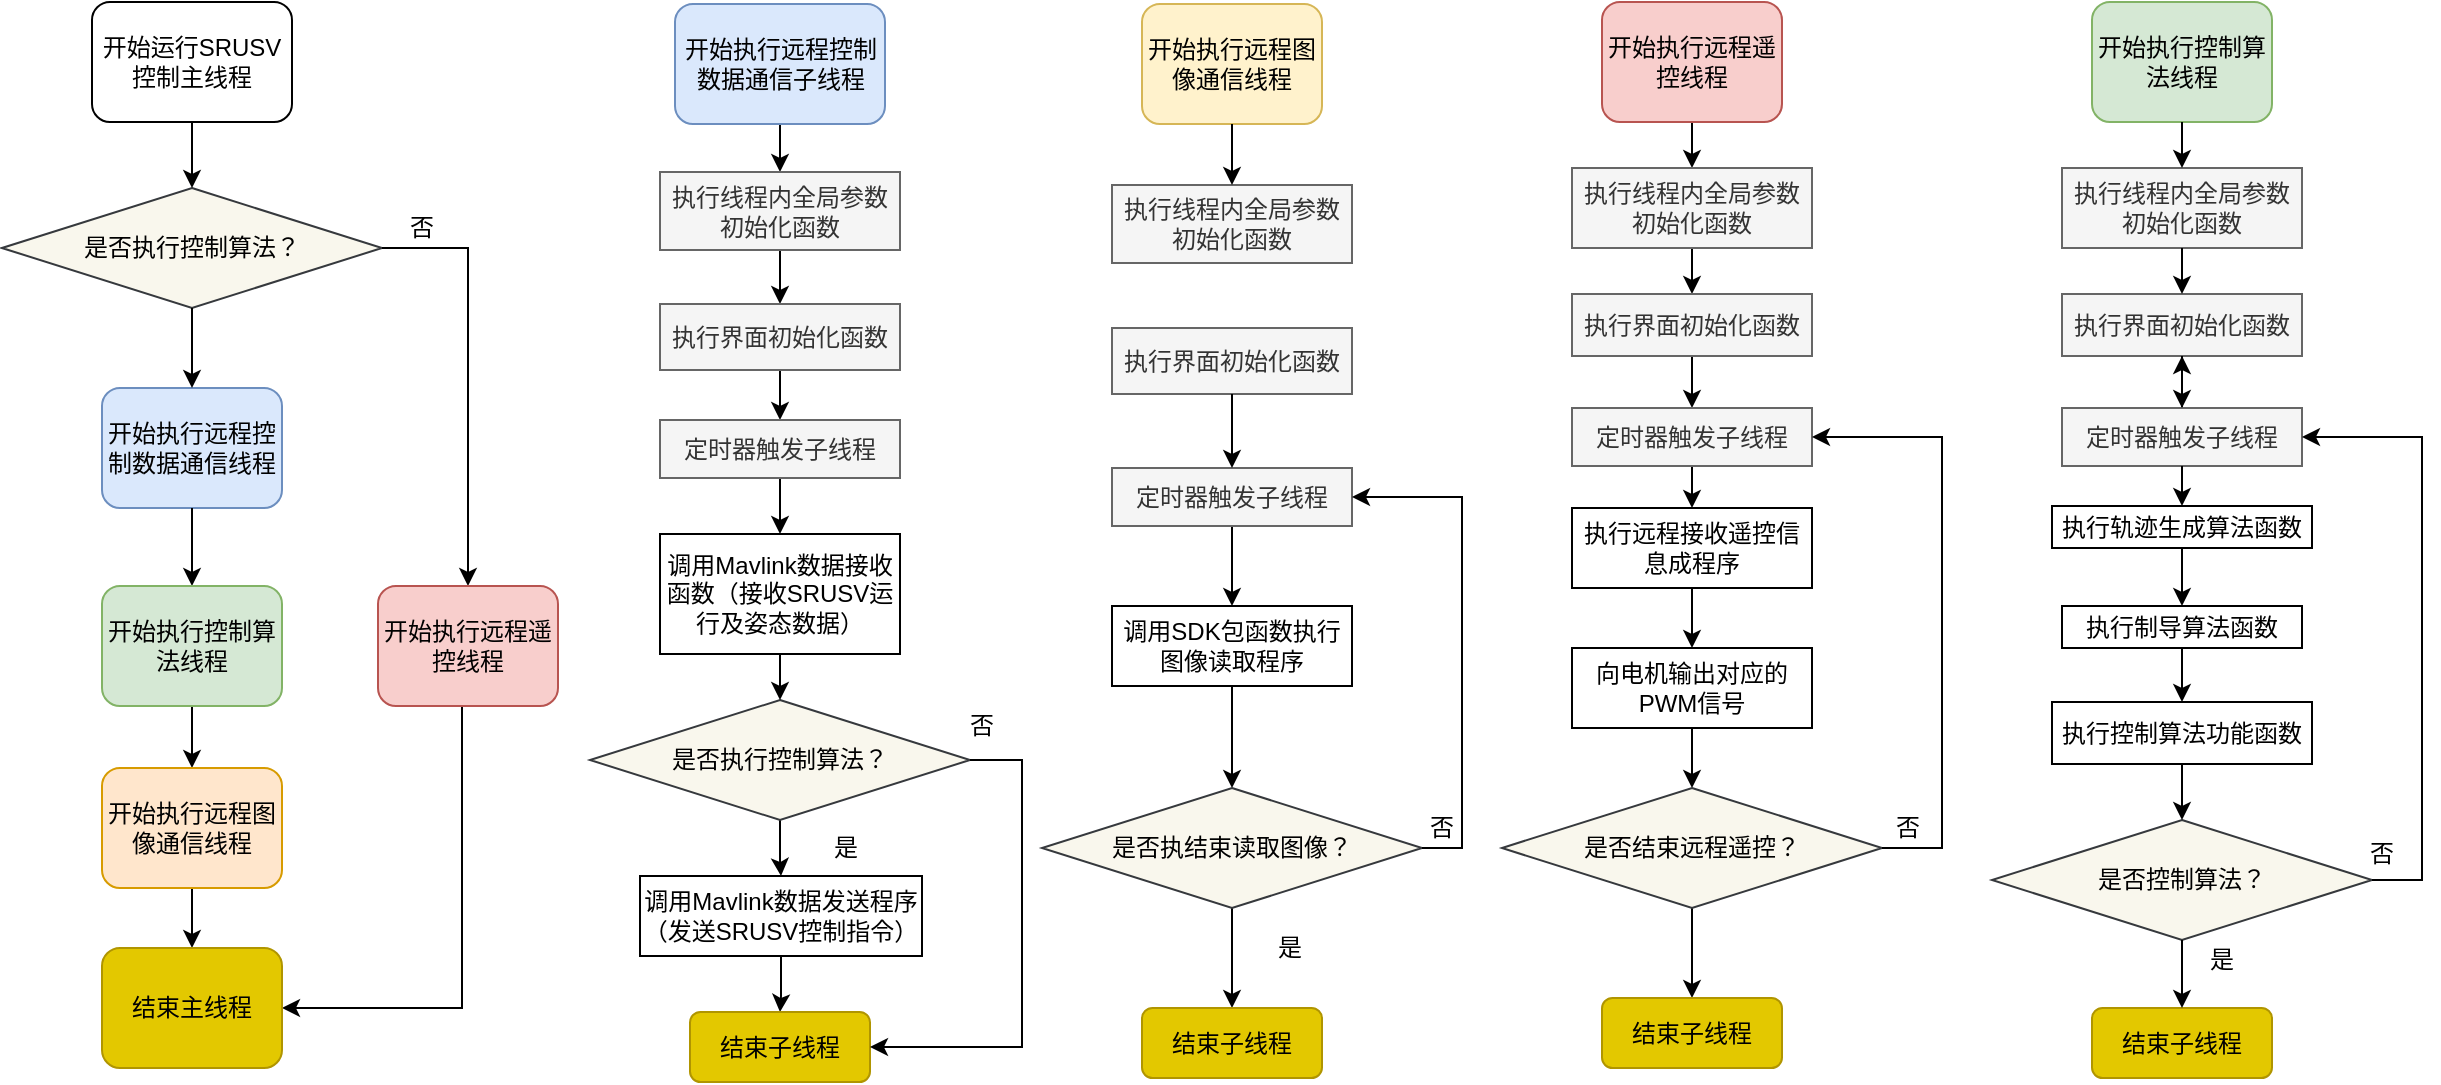 <mxfile version="26.0.16">
  <diagram name="第 1 页" id="dxMBI3Bt_J9zHLQB18-X">
    <mxGraphModel dx="2158" dy="1202" grid="1" gridSize="10" guides="1" tooltips="1" connect="1" arrows="1" fold="1" page="1" pageScale="1" pageWidth="827" pageHeight="1169" math="0" shadow="0">
      <root>
        <mxCell id="0" />
        <mxCell id="1" parent="0" />
        <mxCell id="MSeL3s_0p4WkC4J9_sGm-1" value="" style="edgeStyle=orthogonalEdgeStyle;rounded=0;orthogonalLoop=1;jettySize=auto;html=1;" parent="1" source="MSeL3s_0p4WkC4J9_sGm-2" target="MSeL3s_0p4WkC4J9_sGm-4" edge="1">
          <mxGeometry relative="1" as="geometry" />
        </mxCell>
        <mxCell id="MSeL3s_0p4WkC4J9_sGm-2" value="开始执行远程控制数据通信子线程" style="rounded=1;whiteSpace=wrap;html=1;fillColor=#dae8fc;strokeColor=#6c8ebf;" parent="1" vertex="1">
          <mxGeometry x="566.5" y="231" width="105" height="60" as="geometry" />
        </mxCell>
        <mxCell id="MSeL3s_0p4WkC4J9_sGm-3" value="" style="edgeStyle=orthogonalEdgeStyle;rounded=0;orthogonalLoop=1;jettySize=auto;html=1;entryX=0.5;entryY=0;entryDx=0;entryDy=0;" parent="1" source="MSeL3s_0p4WkC4J9_sGm-4" target="MSeL3s_0p4WkC4J9_sGm-6" edge="1">
          <mxGeometry relative="1" as="geometry">
            <mxPoint x="619" y="417" as="targetPoint" />
          </mxGeometry>
        </mxCell>
        <mxCell id="MSeL3s_0p4WkC4J9_sGm-4" value="执行线程内全局参数初始化函数" style="rounded=0;whiteSpace=wrap;html=1;fillColor=#f5f5f5;fontColor=#333333;strokeColor=#666666;" parent="1" vertex="1">
          <mxGeometry x="559" y="315" width="120" height="39" as="geometry" />
        </mxCell>
        <mxCell id="MSeL3s_0p4WkC4J9_sGm-5" value="" style="edgeStyle=orthogonalEdgeStyle;rounded=0;orthogonalLoop=1;jettySize=auto;html=1;" parent="1" source="MSeL3s_0p4WkC4J9_sGm-6" target="MSeL3s_0p4WkC4J9_sGm-33" edge="1">
          <mxGeometry relative="1" as="geometry" />
        </mxCell>
        <mxCell id="MSeL3s_0p4WkC4J9_sGm-6" value="执行界面初始化函数" style="rounded=0;whiteSpace=wrap;html=1;fillColor=#f5f5f5;fontColor=#333333;strokeColor=#666666;" parent="1" vertex="1">
          <mxGeometry x="559" y="381" width="120" height="33" as="geometry" />
        </mxCell>
        <mxCell id="MSeL3s_0p4WkC4J9_sGm-8" value="开始执行远程图像通信线程" style="rounded=1;whiteSpace=wrap;html=1;fillColor=#fff2cc;strokeColor=#d6b656;" parent="1" vertex="1">
          <mxGeometry x="800" y="231" width="90" height="60" as="geometry" />
        </mxCell>
        <mxCell id="MSeL3s_0p4WkC4J9_sGm-9" value="" style="edgeStyle=orthogonalEdgeStyle;rounded=0;orthogonalLoop=1;jettySize=auto;html=1;" parent="1" source="MSeL3s_0p4WkC4J9_sGm-10" target="MSeL3s_0p4WkC4J9_sGm-12" edge="1">
          <mxGeometry relative="1" as="geometry" />
        </mxCell>
        <mxCell id="MSeL3s_0p4WkC4J9_sGm-10" value="开始执行远程遥控线程" style="rounded=1;whiteSpace=wrap;html=1;fillColor=#f8cecc;strokeColor=#b85450;" parent="1" vertex="1">
          <mxGeometry x="1030" y="230" width="90" height="60" as="geometry" />
        </mxCell>
        <mxCell id="MSeL3s_0p4WkC4J9_sGm-11" value="" style="edgeStyle=orthogonalEdgeStyle;rounded=0;orthogonalLoop=1;jettySize=auto;html=1;" parent="1" source="MSeL3s_0p4WkC4J9_sGm-12" target="MSeL3s_0p4WkC4J9_sGm-14" edge="1">
          <mxGeometry relative="1" as="geometry" />
        </mxCell>
        <mxCell id="MSeL3s_0p4WkC4J9_sGm-12" value="执行线程内全局参数初始化函数" style="rounded=0;whiteSpace=wrap;html=1;fillColor=#f5f5f5;fontColor=#333333;strokeColor=#666666;" parent="1" vertex="1">
          <mxGeometry x="1015" y="313" width="120" height="40" as="geometry" />
        </mxCell>
        <mxCell id="MSeL3s_0p4WkC4J9_sGm-13" value="" style="edgeStyle=orthogonalEdgeStyle;rounded=0;orthogonalLoop=1;jettySize=auto;html=1;" parent="1" source="MSeL3s_0p4WkC4J9_sGm-14" target="MSeL3s_0p4WkC4J9_sGm-57" edge="1">
          <mxGeometry relative="1" as="geometry" />
        </mxCell>
        <mxCell id="MSeL3s_0p4WkC4J9_sGm-14" value="执行界面初始化函数" style="rounded=0;whiteSpace=wrap;html=1;fillColor=#f5f5f5;fontColor=#333333;strokeColor=#666666;" parent="1" vertex="1">
          <mxGeometry x="1015" y="376" width="120" height="31" as="geometry" />
        </mxCell>
        <mxCell id="MSeL3s_0p4WkC4J9_sGm-15" value="开始执行控制算法线程" style="rounded=1;whiteSpace=wrap;html=1;fillColor=#d5e8d4;strokeColor=#82b366;" parent="1" vertex="1">
          <mxGeometry x="1275" y="230" width="90" height="60" as="geometry" />
        </mxCell>
        <mxCell id="MSeL3s_0p4WkC4J9_sGm-16" value="开始运行SRUSV控制主线程" style="rounded=1;whiteSpace=wrap;html=1;" parent="1" vertex="1">
          <mxGeometry x="275" y="230" width="100" height="60" as="geometry" />
        </mxCell>
        <mxCell id="MSeL3s_0p4WkC4J9_sGm-17" value="开始执行远程控制数据通信线程" style="rounded=1;whiteSpace=wrap;html=1;fillColor=#dae8fc;strokeColor=#6c8ebf;" parent="1" vertex="1">
          <mxGeometry x="280" y="423" width="90" height="60" as="geometry" />
        </mxCell>
        <mxCell id="MSeL3s_0p4WkC4J9_sGm-18" value="是否执行控制算法？" style="rhombus;whiteSpace=wrap;html=1;fillColor=#f9f7ed;strokeColor=#36393d;" parent="1" vertex="1">
          <mxGeometry x="230" y="323" width="190" height="60" as="geometry" />
        </mxCell>
        <mxCell id="MSeL3s_0p4WkC4J9_sGm-19" value="" style="endArrow=classic;html=1;rounded=0;exitX=0.5;exitY=1;exitDx=0;exitDy=0;" parent="1" source="MSeL3s_0p4WkC4J9_sGm-18" target="MSeL3s_0p4WkC4J9_sGm-17" edge="1">
          <mxGeometry width="50" height="50" relative="1" as="geometry">
            <mxPoint x="610" y="753" as="sourcePoint" />
            <mxPoint x="660" y="703" as="targetPoint" />
          </mxGeometry>
        </mxCell>
        <mxCell id="MSeL3s_0p4WkC4J9_sGm-20" value="" style="endArrow=classic;html=1;rounded=0;edgeStyle=elbowEdgeStyle;entryX=1;entryY=0.5;entryDx=0;entryDy=0;" parent="1" target="MSeL3s_0p4WkC4J9_sGm-31" edge="1">
          <mxGeometry width="50" height="50" relative="1" as="geometry">
            <mxPoint x="460" y="581" as="sourcePoint" />
            <mxPoint x="380" y="723" as="targetPoint" />
            <Array as="points">
              <mxPoint x="460" y="731" />
            </Array>
          </mxGeometry>
        </mxCell>
        <mxCell id="MSeL3s_0p4WkC4J9_sGm-21" value="是" style="text;html=1;align=center;verticalAlign=middle;whiteSpace=wrap;rounded=0;" parent="1" vertex="1">
          <mxGeometry x="631.5" y="643" width="40" height="20" as="geometry" />
        </mxCell>
        <mxCell id="MSeL3s_0p4WkC4J9_sGm-22" value="否" style="text;html=1;align=center;verticalAlign=middle;whiteSpace=wrap;rounded=0;" parent="1" vertex="1">
          <mxGeometry x="420" y="333" width="40" height="20" as="geometry" />
        </mxCell>
        <mxCell id="MSeL3s_0p4WkC4J9_sGm-23" value="" style="endArrow=classic;html=1;rounded=0;exitX=0.5;exitY=1;exitDx=0;exitDy=0;" parent="1" source="MSeL3s_0p4WkC4J9_sGm-17" target="MSeL3s_0p4WkC4J9_sGm-28" edge="1">
          <mxGeometry width="50" height="50" relative="1" as="geometry">
            <mxPoint x="100" y="583" as="sourcePoint" />
            <mxPoint x="325" y="523" as="targetPoint" />
          </mxGeometry>
        </mxCell>
        <mxCell id="MSeL3s_0p4WkC4J9_sGm-24" value="" style="endArrow=classic;html=1;rounded=0;edgeStyle=orthogonalEdgeStyle;exitX=1;exitY=0.5;exitDx=0;exitDy=0;entryX=0.5;entryY=0;entryDx=0;entryDy=0;" parent="1" source="MSeL3s_0p4WkC4J9_sGm-18" target="MSeL3s_0p4WkC4J9_sGm-25" edge="1">
          <mxGeometry width="50" height="50" relative="1" as="geometry">
            <mxPoint x="490" y="643" as="sourcePoint" />
            <mxPoint x="440" y="533" as="targetPoint" />
          </mxGeometry>
        </mxCell>
        <mxCell id="MSeL3s_0p4WkC4J9_sGm-25" value="开始执行远程遥控线程" style="rounded=1;whiteSpace=wrap;html=1;fillColor=#f8cecc;strokeColor=#b85450;" parent="1" vertex="1">
          <mxGeometry x="418" y="522" width="90" height="60" as="geometry" />
        </mxCell>
        <mxCell id="MSeL3s_0p4WkC4J9_sGm-26" value="" style="endArrow=classic;html=1;rounded=0;exitX=0.5;exitY=1;exitDx=0;exitDy=0;entryX=0.5;entryY=0;entryDx=0;entryDy=0;" parent="1" source="MSeL3s_0p4WkC4J9_sGm-16" target="MSeL3s_0p4WkC4J9_sGm-18" edge="1">
          <mxGeometry width="50" height="50" relative="1" as="geometry">
            <mxPoint x="960" y="503" as="sourcePoint" />
            <mxPoint x="1010" y="453" as="targetPoint" />
          </mxGeometry>
        </mxCell>
        <mxCell id="MSeL3s_0p4WkC4J9_sGm-27" value="" style="edgeStyle=orthogonalEdgeStyle;rounded=0;orthogonalLoop=1;jettySize=auto;html=1;" parent="1" source="MSeL3s_0p4WkC4J9_sGm-28" target="MSeL3s_0p4WkC4J9_sGm-30" edge="1">
          <mxGeometry relative="1" as="geometry" />
        </mxCell>
        <mxCell id="MSeL3s_0p4WkC4J9_sGm-28" value="开始执行控制算法线程" style="rounded=1;whiteSpace=wrap;html=1;fillColor=#d5e8d4;strokeColor=#82b366;" parent="1" vertex="1">
          <mxGeometry x="280" y="522" width="90" height="60" as="geometry" />
        </mxCell>
        <mxCell id="MSeL3s_0p4WkC4J9_sGm-29" value="" style="edgeStyle=orthogonalEdgeStyle;rounded=0;orthogonalLoop=1;jettySize=auto;html=1;" parent="1" source="MSeL3s_0p4WkC4J9_sGm-30" target="MSeL3s_0p4WkC4J9_sGm-31" edge="1">
          <mxGeometry relative="1" as="geometry" />
        </mxCell>
        <mxCell id="MSeL3s_0p4WkC4J9_sGm-30" value="开始执行远程图像通信线程" style="rounded=1;whiteSpace=wrap;html=1;fillColor=#ffe6cc;strokeColor=#d79b00;" parent="1" vertex="1">
          <mxGeometry x="280" y="613" width="90" height="60" as="geometry" />
        </mxCell>
        <mxCell id="MSeL3s_0p4WkC4J9_sGm-31" value="结束主线程" style="rounded=1;whiteSpace=wrap;html=1;fillColor=#e3c800;strokeColor=#B09500;fontColor=#000000;" parent="1" vertex="1">
          <mxGeometry x="280" y="703" width="90" height="60" as="geometry" />
        </mxCell>
        <mxCell id="MSeL3s_0p4WkC4J9_sGm-32" value="" style="edgeStyle=orthogonalEdgeStyle;rounded=0;orthogonalLoop=1;jettySize=auto;html=1;" parent="1" source="MSeL3s_0p4WkC4J9_sGm-33" target="MSeL3s_0p4WkC4J9_sGm-34" edge="1">
          <mxGeometry relative="1" as="geometry" />
        </mxCell>
        <mxCell id="MSeL3s_0p4WkC4J9_sGm-33" value="定时器触发子线程" style="rounded=0;whiteSpace=wrap;html=1;fillColor=#f5f5f5;fontColor=#333333;strokeColor=#666666;" parent="1" vertex="1">
          <mxGeometry x="559" y="439" width="120" height="29" as="geometry" />
        </mxCell>
        <mxCell id="MSeL3s_0p4WkC4J9_sGm-34" value="调用Mavlink数据接收函数（接收SRUSV运行及姿态数据）" style="rounded=0;whiteSpace=wrap;html=1;" parent="1" vertex="1">
          <mxGeometry x="559" y="496" width="120" height="60" as="geometry" />
        </mxCell>
        <mxCell id="MSeL3s_0p4WkC4J9_sGm-35" value="" style="edgeStyle=orthogonalEdgeStyle;rounded=0;orthogonalLoop=1;jettySize=auto;html=1;" parent="1" source="MSeL3s_0p4WkC4J9_sGm-36" target="MSeL3s_0p4WkC4J9_sGm-40" edge="1">
          <mxGeometry relative="1" as="geometry" />
        </mxCell>
        <mxCell id="MSeL3s_0p4WkC4J9_sGm-36" value="调用Mavlink数据发送程序（发送SRUSV控制指令）" style="rounded=0;whiteSpace=wrap;html=1;" parent="1" vertex="1">
          <mxGeometry x="549" y="667" width="141" height="40" as="geometry" />
        </mxCell>
        <mxCell id="MSeL3s_0p4WkC4J9_sGm-37" value="" style="edgeStyle=orthogonalEdgeStyle;rounded=0;orthogonalLoop=1;jettySize=auto;html=1;" parent="1" source="MSeL3s_0p4WkC4J9_sGm-38" target="MSeL3s_0p4WkC4J9_sGm-36" edge="1">
          <mxGeometry relative="1" as="geometry" />
        </mxCell>
        <mxCell id="MSeL3s_0p4WkC4J9_sGm-38" value="是否执行控制算法？" style="rhombus;whiteSpace=wrap;html=1;fillColor=#f9f7ed;strokeColor=#36393d;" parent="1" vertex="1">
          <mxGeometry x="524" y="579" width="190" height="60" as="geometry" />
        </mxCell>
        <mxCell id="MSeL3s_0p4WkC4J9_sGm-39" value="" style="endArrow=classic;html=1;rounded=0;exitX=0.5;exitY=1;exitDx=0;exitDy=0;" parent="1" source="MSeL3s_0p4WkC4J9_sGm-34" target="MSeL3s_0p4WkC4J9_sGm-38" edge="1">
          <mxGeometry width="50" height="50" relative="1" as="geometry">
            <mxPoint x="840" y="733" as="sourcePoint" />
            <mxPoint x="890" y="683" as="targetPoint" />
          </mxGeometry>
        </mxCell>
        <mxCell id="MSeL3s_0p4WkC4J9_sGm-40" value="结束子线程" style="rounded=1;whiteSpace=wrap;html=1;fillColor=#e3c800;fontColor=#000000;strokeColor=#B09500;" parent="1" vertex="1">
          <mxGeometry x="574" y="735" width="90" height="35" as="geometry" />
        </mxCell>
        <mxCell id="MSeL3s_0p4WkC4J9_sGm-41" value="执行线程内全局参数初始化函数" style="rounded=0;whiteSpace=wrap;html=1;fillColor=#f5f5f5;fontColor=#333333;strokeColor=#666666;" parent="1" vertex="1">
          <mxGeometry x="785" y="321.5" width="120" height="39" as="geometry" />
        </mxCell>
        <mxCell id="MSeL3s_0p4WkC4J9_sGm-42" value="执行界面初始化函数" style="rounded=0;whiteSpace=wrap;html=1;fillColor=#f5f5f5;fontColor=#333333;strokeColor=#666666;" parent="1" vertex="1">
          <mxGeometry x="785" y="393" width="120" height="33" as="geometry" />
        </mxCell>
        <mxCell id="MSeL3s_0p4WkC4J9_sGm-43" value="" style="edgeStyle=orthogonalEdgeStyle;rounded=0;orthogonalLoop=1;jettySize=auto;html=1;" parent="1" source="MSeL3s_0p4WkC4J9_sGm-44" target="MSeL3s_0p4WkC4J9_sGm-46" edge="1">
          <mxGeometry relative="1" as="geometry" />
        </mxCell>
        <mxCell id="MSeL3s_0p4WkC4J9_sGm-44" value="定时器触发子线程" style="rounded=0;whiteSpace=wrap;html=1;fillColor=#f5f5f5;fontColor=#333333;strokeColor=#666666;" parent="1" vertex="1">
          <mxGeometry x="785" y="463" width="120" height="29" as="geometry" />
        </mxCell>
        <mxCell id="MSeL3s_0p4WkC4J9_sGm-45" value="" style="edgeStyle=orthogonalEdgeStyle;rounded=0;orthogonalLoop=1;jettySize=auto;html=1;" parent="1" source="MSeL3s_0p4WkC4J9_sGm-46" target="MSeL3s_0p4WkC4J9_sGm-49" edge="1">
          <mxGeometry relative="1" as="geometry" />
        </mxCell>
        <mxCell id="MSeL3s_0p4WkC4J9_sGm-46" value="调用SDK包函数执行图像读取程序" style="rounded=0;whiteSpace=wrap;html=1;" parent="1" vertex="1">
          <mxGeometry x="785" y="532" width="120" height="40" as="geometry" />
        </mxCell>
        <mxCell id="MSeL3s_0p4WkC4J9_sGm-47" value="" style="endArrow=classic;html=1;rounded=0;exitX=0.5;exitY=1;exitDx=0;exitDy=0;entryX=0.5;entryY=0;entryDx=0;entryDy=0;" parent="1" source="MSeL3s_0p4WkC4J9_sGm-42" target="MSeL3s_0p4WkC4J9_sGm-44" edge="1">
          <mxGeometry width="50" height="50" relative="1" as="geometry">
            <mxPoint x="700" y="453" as="sourcePoint" />
            <mxPoint x="845" y="433" as="targetPoint" />
          </mxGeometry>
        </mxCell>
        <mxCell id="MSeL3s_0p4WkC4J9_sGm-48" value="" style="edgeStyle=orthogonalEdgeStyle;rounded=0;orthogonalLoop=1;jettySize=auto;html=1;" parent="1" source="MSeL3s_0p4WkC4J9_sGm-49" target="MSeL3s_0p4WkC4J9_sGm-50" edge="1">
          <mxGeometry relative="1" as="geometry" />
        </mxCell>
        <mxCell id="MSeL3s_0p4WkC4J9_sGm-49" value="是否执结束读取图像？" style="rhombus;whiteSpace=wrap;html=1;fillColor=#f9f7ed;strokeColor=#36393d;" parent="1" vertex="1">
          <mxGeometry x="750" y="623" width="190" height="60" as="geometry" />
        </mxCell>
        <mxCell id="MSeL3s_0p4WkC4J9_sGm-50" value="结束子线程" style="rounded=1;whiteSpace=wrap;html=1;fillColor=#e3c800;fontColor=#000000;strokeColor=#B09500;" parent="1" vertex="1">
          <mxGeometry x="800" y="733" width="90" height="35" as="geometry" />
        </mxCell>
        <mxCell id="MSeL3s_0p4WkC4J9_sGm-51" value="" style="endArrow=classic;html=1;rounded=0;edgeStyle=elbowEdgeStyle;entryX=1;entryY=0.5;entryDx=0;entryDy=0;exitX=1;exitY=0.5;exitDx=0;exitDy=0;" parent="1" source="MSeL3s_0p4WkC4J9_sGm-38" target="MSeL3s_0p4WkC4J9_sGm-40" edge="1">
          <mxGeometry width="50" height="50" relative="1" as="geometry">
            <mxPoint x="720" y="610" as="sourcePoint" />
            <mxPoint x="740" y="743" as="targetPoint" />
            <Array as="points">
              <mxPoint x="740" y="683" />
            </Array>
          </mxGeometry>
        </mxCell>
        <mxCell id="MSeL3s_0p4WkC4J9_sGm-52" value="" style="endArrow=classic;html=1;rounded=0;edgeStyle=elbowEdgeStyle;exitX=1;exitY=0.5;exitDx=0;exitDy=0;entryX=1;entryY=0.5;entryDx=0;entryDy=0;" parent="1" source="MSeL3s_0p4WkC4J9_sGm-49" target="MSeL3s_0p4WkC4J9_sGm-44" edge="1">
          <mxGeometry width="50" height="50" relative="1" as="geometry">
            <mxPoint x="990" y="653" as="sourcePoint" />
            <mxPoint x="940" y="797" as="targetPoint" />
            <Array as="points">
              <mxPoint x="960" y="603" />
            </Array>
          </mxGeometry>
        </mxCell>
        <mxCell id="MSeL3s_0p4WkC4J9_sGm-53" value="是" style="text;html=1;align=center;verticalAlign=middle;whiteSpace=wrap;rounded=0;" parent="1" vertex="1">
          <mxGeometry x="854" y="693" width="40" height="20" as="geometry" />
        </mxCell>
        <mxCell id="MSeL3s_0p4WkC4J9_sGm-54" value="否" style="text;html=1;align=center;verticalAlign=middle;whiteSpace=wrap;rounded=0;" parent="1" vertex="1">
          <mxGeometry x="930" y="633" width="40" height="20" as="geometry" />
        </mxCell>
        <mxCell id="MSeL3s_0p4WkC4J9_sGm-55" value="否" style="text;html=1;align=center;verticalAlign=middle;whiteSpace=wrap;rounded=0;" parent="1" vertex="1">
          <mxGeometry x="700" y="582" width="40" height="20" as="geometry" />
        </mxCell>
        <mxCell id="MSeL3s_0p4WkC4J9_sGm-56" value="" style="edgeStyle=orthogonalEdgeStyle;rounded=0;orthogonalLoop=1;jettySize=auto;html=1;" parent="1" source="MSeL3s_0p4WkC4J9_sGm-57" target="MSeL3s_0p4WkC4J9_sGm-59" edge="1">
          <mxGeometry relative="1" as="geometry" />
        </mxCell>
        <mxCell id="MSeL3s_0p4WkC4J9_sGm-57" value="定时器触发子线程" style="rounded=0;whiteSpace=wrap;html=1;fillColor=#f5f5f5;fontColor=#333333;strokeColor=#666666;" parent="1" vertex="1">
          <mxGeometry x="1015" y="433" width="120" height="29" as="geometry" />
        </mxCell>
        <mxCell id="MSeL3s_0p4WkC4J9_sGm-58" value="" style="edgeStyle=orthogonalEdgeStyle;rounded=0;orthogonalLoop=1;jettySize=auto;html=1;" parent="1" source="MSeL3s_0p4WkC4J9_sGm-59" target="MSeL3s_0p4WkC4J9_sGm-61" edge="1">
          <mxGeometry relative="1" as="geometry" />
        </mxCell>
        <mxCell id="MSeL3s_0p4WkC4J9_sGm-59" value="执行远程接收遥控信息成程序" style="rounded=0;whiteSpace=wrap;html=1;" parent="1" vertex="1">
          <mxGeometry x="1015" y="483" width="120" height="40" as="geometry" />
        </mxCell>
        <mxCell id="MSeL3s_0p4WkC4J9_sGm-60" value="" style="edgeStyle=orthogonalEdgeStyle;rounded=0;orthogonalLoop=1;jettySize=auto;html=1;" parent="1" source="MSeL3s_0p4WkC4J9_sGm-61" target="MSeL3s_0p4WkC4J9_sGm-63" edge="1">
          <mxGeometry relative="1" as="geometry" />
        </mxCell>
        <mxCell id="MSeL3s_0p4WkC4J9_sGm-61" value="向电机输出对应的PWM信号" style="rounded=0;whiteSpace=wrap;html=1;" parent="1" vertex="1">
          <mxGeometry x="1015" y="553" width="120" height="40" as="geometry" />
        </mxCell>
        <mxCell id="MSeL3s_0p4WkC4J9_sGm-62" value="" style="edgeStyle=orthogonalEdgeStyle;rounded=0;orthogonalLoop=1;jettySize=auto;html=1;" parent="1" source="MSeL3s_0p4WkC4J9_sGm-63" target="MSeL3s_0p4WkC4J9_sGm-64" edge="1">
          <mxGeometry relative="1" as="geometry" />
        </mxCell>
        <mxCell id="MSeL3s_0p4WkC4J9_sGm-63" value="是否结束远程遥控？" style="rhombus;whiteSpace=wrap;html=1;fillColor=#f9f7ed;strokeColor=#36393d;" parent="1" vertex="1">
          <mxGeometry x="980" y="623" width="190" height="60" as="geometry" />
        </mxCell>
        <mxCell id="MSeL3s_0p4WkC4J9_sGm-64" value="结束子线程" style="rounded=1;whiteSpace=wrap;html=1;fillColor=#e3c800;fontColor=#000000;strokeColor=#B09500;" parent="1" vertex="1">
          <mxGeometry x="1030" y="728" width="90" height="35" as="geometry" />
        </mxCell>
        <mxCell id="MSeL3s_0p4WkC4J9_sGm-65" value="是" style="text;html=1;align=center;verticalAlign=middle;whiteSpace=wrap;rounded=0;" parent="1" vertex="1">
          <mxGeometry x="1320" y="699" width="40" height="20" as="geometry" />
        </mxCell>
        <mxCell id="MSeL3s_0p4WkC4J9_sGm-66" value="" style="endArrow=classic;html=1;rounded=0;edgeStyle=elbowEdgeStyle;exitX=1;exitY=0.5;exitDx=0;exitDy=0;entryX=1;entryY=0.5;entryDx=0;entryDy=0;" parent="1" source="MSeL3s_0p4WkC4J9_sGm-63" target="MSeL3s_0p4WkC4J9_sGm-57" edge="1">
          <mxGeometry width="50" height="50" relative="1" as="geometry">
            <mxPoint x="1185" y="652" as="sourcePoint" />
            <mxPoint x="1150" y="551" as="targetPoint" />
            <Array as="points">
              <mxPoint x="1200" y="583" />
            </Array>
          </mxGeometry>
        </mxCell>
        <mxCell id="MSeL3s_0p4WkC4J9_sGm-67" value="否" style="text;html=1;align=center;verticalAlign=middle;whiteSpace=wrap;rounded=0;" parent="1" vertex="1">
          <mxGeometry x="1163" y="633" width="40" height="20" as="geometry" />
        </mxCell>
        <mxCell id="MSeL3s_0p4WkC4J9_sGm-68" value="执行线程内全局参数初始化函数" style="rounded=0;whiteSpace=wrap;html=1;fillColor=#f5f5f5;fontColor=#333333;strokeColor=#666666;" parent="1" vertex="1">
          <mxGeometry x="1260" y="313" width="120" height="40" as="geometry" />
        </mxCell>
        <mxCell id="MSeL3s_0p4WkC4J9_sGm-69" value="执行界面初始化函数" style="rounded=0;whiteSpace=wrap;html=1;fillColor=#f5f5f5;fontColor=#333333;strokeColor=#666666;" parent="1" vertex="1">
          <mxGeometry x="1260" y="376" width="120" height="31" as="geometry" />
        </mxCell>
        <mxCell id="HkX7aJt496E10pmxp8Gc-2" value="" style="edgeStyle=orthogonalEdgeStyle;rounded=0;orthogonalLoop=1;jettySize=auto;html=1;" edge="1" parent="1" source="MSeL3s_0p4WkC4J9_sGm-70" target="MSeL3s_0p4WkC4J9_sGm-69">
          <mxGeometry relative="1" as="geometry" />
        </mxCell>
        <mxCell id="MSeL3s_0p4WkC4J9_sGm-70" value="定时器触发子线程" style="rounded=0;whiteSpace=wrap;html=1;fillColor=#f5f5f5;fontColor=#333333;strokeColor=#666666;" parent="1" vertex="1">
          <mxGeometry x="1260" y="433" width="120" height="29" as="geometry" />
        </mxCell>
        <mxCell id="MSeL3s_0p4WkC4J9_sGm-71" value="执行轨迹生成算法函数" style="rounded=0;whiteSpace=wrap;html=1;" parent="1" vertex="1">
          <mxGeometry x="1255" y="482" width="130" height="21" as="geometry" />
        </mxCell>
        <mxCell id="MSeL3s_0p4WkC4J9_sGm-72" value="执行制导算法函数" style="rounded=0;whiteSpace=wrap;html=1;" parent="1" vertex="1">
          <mxGeometry x="1260" y="532" width="120" height="21" as="geometry" />
        </mxCell>
        <mxCell id="MSeL3s_0p4WkC4J9_sGm-73" value="执行控制算法功能函数" style="rounded=0;whiteSpace=wrap;html=1;" parent="1" vertex="1">
          <mxGeometry x="1255" y="580" width="130" height="31" as="geometry" />
        </mxCell>
        <mxCell id="MSeL3s_0p4WkC4J9_sGm-74" value="结束子线程" style="rounded=1;whiteSpace=wrap;html=1;fillColor=#e3c800;fontColor=#000000;strokeColor=#B09500;" parent="1" vertex="1">
          <mxGeometry x="1275" y="733" width="90" height="35" as="geometry" />
        </mxCell>
        <mxCell id="MSeL3s_0p4WkC4J9_sGm-75" value="是否控制算法？" style="rhombus;whiteSpace=wrap;html=1;fillColor=#f9f7ed;strokeColor=#36393d;" parent="1" vertex="1">
          <mxGeometry x="1225" y="639" width="190" height="60" as="geometry" />
        </mxCell>
        <mxCell id="MSeL3s_0p4WkC4J9_sGm-76" value="" style="endArrow=classic;html=1;rounded=0;exitX=0.5;exitY=1;exitDx=0;exitDy=0;" parent="1" source="MSeL3s_0p4WkC4J9_sGm-15" target="MSeL3s_0p4WkC4J9_sGm-68" edge="1">
          <mxGeometry width="50" height="50" relative="1" as="geometry">
            <mxPoint x="1510" y="293" as="sourcePoint" />
            <mxPoint x="1560" y="243" as="targetPoint" />
          </mxGeometry>
        </mxCell>
        <mxCell id="MSeL3s_0p4WkC4J9_sGm-77" value="" style="endArrow=classic;html=1;rounded=0;exitX=0.5;exitY=1;exitDx=0;exitDy=0;entryX=0.5;entryY=0;entryDx=0;entryDy=0;" parent="1" source="MSeL3s_0p4WkC4J9_sGm-68" target="MSeL3s_0p4WkC4J9_sGm-69" edge="1">
          <mxGeometry width="50" height="50" relative="1" as="geometry">
            <mxPoint x="1440" y="363" as="sourcePoint" />
            <mxPoint x="1490" y="313" as="targetPoint" />
          </mxGeometry>
        </mxCell>
        <mxCell id="MSeL3s_0p4WkC4J9_sGm-78" value="" style="endArrow=classic;html=1;rounded=0;exitX=0.5;exitY=1;exitDx=0;exitDy=0;" parent="1" source="MSeL3s_0p4WkC4J9_sGm-69" target="MSeL3s_0p4WkC4J9_sGm-70" edge="1">
          <mxGeometry width="50" height="50" relative="1" as="geometry">
            <mxPoint x="1510" y="483" as="sourcePoint" />
            <mxPoint x="1560" y="433" as="targetPoint" />
          </mxGeometry>
        </mxCell>
        <mxCell id="MSeL3s_0p4WkC4J9_sGm-79" value="" style="endArrow=classic;html=1;rounded=0;exitX=0.5;exitY=1;exitDx=0;exitDy=0;" parent="1" source="MSeL3s_0p4WkC4J9_sGm-70" target="MSeL3s_0p4WkC4J9_sGm-71" edge="1">
          <mxGeometry width="50" height="50" relative="1" as="geometry">
            <mxPoint x="1470" y="503" as="sourcePoint" />
            <mxPoint x="1520" y="453" as="targetPoint" />
          </mxGeometry>
        </mxCell>
        <mxCell id="MSeL3s_0p4WkC4J9_sGm-80" value="" style="endArrow=classic;html=1;rounded=0;exitX=0.5;exitY=1;exitDx=0;exitDy=0;" parent="1" source="MSeL3s_0p4WkC4J9_sGm-71" target="MSeL3s_0p4WkC4J9_sGm-72" edge="1">
          <mxGeometry width="50" height="50" relative="1" as="geometry">
            <mxPoint x="1540" y="523" as="sourcePoint" />
            <mxPoint x="1590" y="473" as="targetPoint" />
          </mxGeometry>
        </mxCell>
        <mxCell id="MSeL3s_0p4WkC4J9_sGm-81" value="" style="endArrow=classic;html=1;rounded=0;exitX=0.5;exitY=1;exitDx=0;exitDy=0;" parent="1" source="MSeL3s_0p4WkC4J9_sGm-72" target="MSeL3s_0p4WkC4J9_sGm-73" edge="1">
          <mxGeometry width="50" height="50" relative="1" as="geometry">
            <mxPoint x="1450" y="563" as="sourcePoint" />
            <mxPoint x="1500" y="513" as="targetPoint" />
          </mxGeometry>
        </mxCell>
        <mxCell id="MSeL3s_0p4WkC4J9_sGm-82" value="" style="endArrow=classic;html=1;rounded=0;exitX=0.5;exitY=1;exitDx=0;exitDy=0;entryX=0.5;entryY=0;entryDx=0;entryDy=0;" parent="1" source="MSeL3s_0p4WkC4J9_sGm-73" target="MSeL3s_0p4WkC4J9_sGm-75" edge="1">
          <mxGeometry width="50" height="50" relative="1" as="geometry">
            <mxPoint x="1390" y="623" as="sourcePoint" />
            <mxPoint x="1440" y="573" as="targetPoint" />
          </mxGeometry>
        </mxCell>
        <mxCell id="MSeL3s_0p4WkC4J9_sGm-83" value="" style="endArrow=classic;html=1;rounded=0;exitX=0.5;exitY=1;exitDx=0;exitDy=0;entryX=0.5;entryY=0;entryDx=0;entryDy=0;" parent="1" source="MSeL3s_0p4WkC4J9_sGm-75" target="MSeL3s_0p4WkC4J9_sGm-74" edge="1">
          <mxGeometry width="50" height="50" relative="1" as="geometry">
            <mxPoint x="1410" y="723" as="sourcePoint" />
            <mxPoint x="1460" y="673" as="targetPoint" />
          </mxGeometry>
        </mxCell>
        <mxCell id="MSeL3s_0p4WkC4J9_sGm-84" value="" style="endArrow=classic;html=1;rounded=0;edgeStyle=elbowEdgeStyle;" parent="1" source="MSeL3s_0p4WkC4J9_sGm-75" target="MSeL3s_0p4WkC4J9_sGm-70" edge="1">
          <mxGeometry width="50" height="50" relative="1" as="geometry">
            <mxPoint x="1450" y="653" as="sourcePoint" />
            <mxPoint x="1415" y="503" as="targetPoint" />
            <Array as="points">
              <mxPoint x="1440" y="553" />
            </Array>
          </mxGeometry>
        </mxCell>
        <mxCell id="MSeL3s_0p4WkC4J9_sGm-85" value="否" style="text;html=1;align=center;verticalAlign=middle;whiteSpace=wrap;rounded=0;" parent="1" vertex="1">
          <mxGeometry x="1400" y="646" width="40" height="20" as="geometry" />
        </mxCell>
        <mxCell id="HkX7aJt496E10pmxp8Gc-1" value="" style="endArrow=classic;html=1;rounded=0;exitX=0.5;exitY=1;exitDx=0;exitDy=0;entryX=0.5;entryY=0;entryDx=0;entryDy=0;" edge="1" parent="1" source="MSeL3s_0p4WkC4J9_sGm-8" target="MSeL3s_0p4WkC4J9_sGm-41">
          <mxGeometry width="50" height="50" relative="1" as="geometry">
            <mxPoint x="920" y="240" as="sourcePoint" />
            <mxPoint x="970" y="190" as="targetPoint" />
          </mxGeometry>
        </mxCell>
      </root>
    </mxGraphModel>
  </diagram>
</mxfile>
